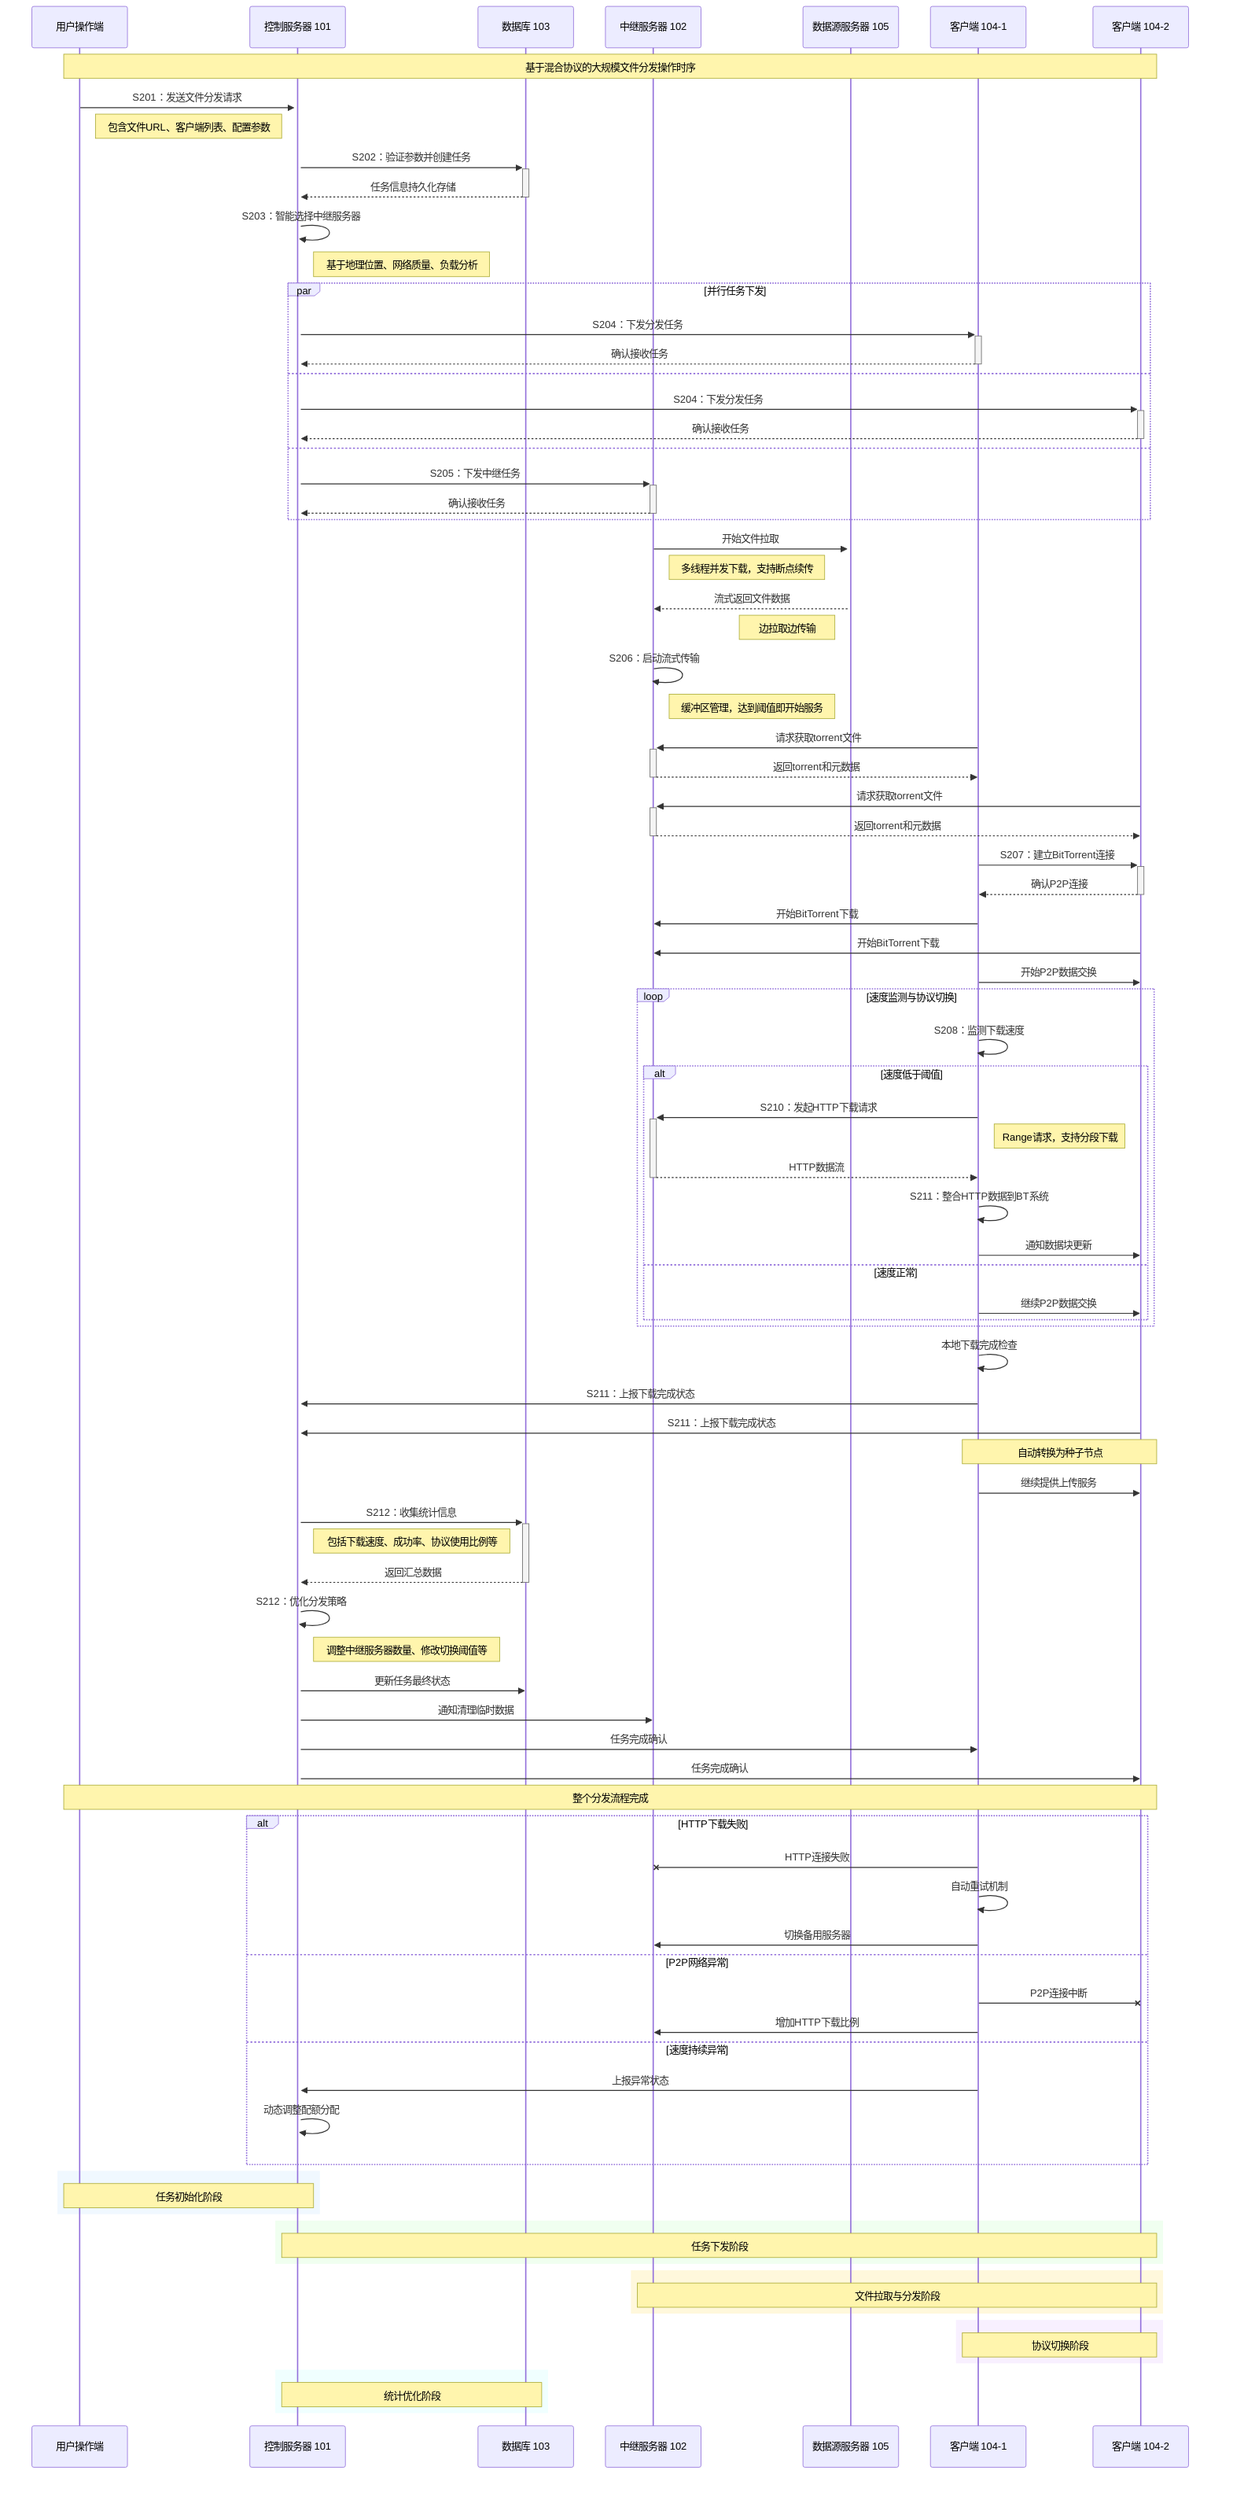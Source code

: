 sequenceDiagram
    participant 用户 as 用户操作端
    participant CS as 控制服务器 101
    participant DB as 数据库 103
    participant RS as 中继服务器 102
    participant DS as 数据源服务器 105
    participant C1 as 客户端 104-1
    participant C2 as 客户端 104-2

    Note over 用户,C2: 基于混合协议的大规模文件分发操作时序

    %% 阶段1：任务初始化
    用户->>+CS: S201：发送文件分发请求
    Note right of 用户: 包含文件URL、客户端列表、配置参数

    CS->>+DB: S202：验证参数并创建任务
    DB-->>-CS: 任务信息持久化存储

    CS->>CS: S203：智能选择中继服务器
    Note right of CS: 基于地理位置、网络质量、负载分析

    %% 阶段2：任务下发
    par 并行任务下发
        CS->>+C1: S204：下发分发任务
        C1-->>-CS: 确认接收任务
    and
        CS->>+C2: S204：下发分发任务
        C2-->>-CS: 确认接收任务
    and
        CS->>+RS: S205：下发中继任务
        RS-->>-CS: 确认接收任务
    end

    %% 阶段3：文件拉取与流式传输
    RS->>+DS: 开始文件拉取
    Note right of RS: 多线程并发下载，支持断点续传

    DS-->>RS: 流式返回文件数据
    Note left of DS: 边拉取边传输

    RS->>RS: S206：启动流式传输
    Note right of RS: 缓冲区管理，达到阈值即开始服务

    %% 阶段4：客户端下载启动
    C1->>+RS: 请求获取torrent文件
    RS-->>-C1: 返回torrent和元数据

    C2->>+RS: 请求获取torrent文件
    RS-->>-C2: 返回torrent和元数据

    %% 阶段5：P2P网络建立
    C1->>+C2: S207：建立BitTorrent连接
    C2-->>-C1: 确认P2P连接

    C1->>RS: 开始BitTorrent下载
    C2->>RS: 开始BitTorrent下载
    C1->>C2: 开始P2P数据交换

    %% 阶段6：协议切换过程
    loop 速度监测与协议切换
        C1->>C1: S208：监测下载速度

        alt 速度低于阈值
            C1->>+RS: S210：发起HTTP下载请求
            Note right of C1: Range请求，支持分段下载

            RS-->>-C1: HTTP数据流
            C1->>C1: S211：整合HTTP数据到BT系统

            C1->>C2: 通知数据块更新
        else 速度正常
            C1->>C2: 继续P2P数据交换
        end
    end

    %% 阶段7：下载完成与种子转换
    C1->>C1: 本地下载完成检查

    C1->>CS: S211：上报下载完成状态
    C2->>CS: S211：上报下载完成状态

    Note over C1,C2: 自动转换为种子节点
    C1->>C2: 继续提供上传服务

    %% 阶段8：统计与优化
    CS->>+DB: S212：收集统计信息
    Note right of CS: 包括下载速度、成功率、协议使用比例等

    DB-->>-CS: 返回汇总数据

    CS->>CS: S212：优化分发策略
    Note right of CS: 调整中继服务器数量、修改切换阈值等

    %% 阶段9：状态同步与清理
    CS->>DB: 更新任务最终状态
    CS->>RS: 通知清理临时数据
    CS->>C1: 任务完成确认
    CS->>C2: 任务完成确认

    Note over 用户,C2: 整个分发流程完成

    %% 异常处理分支
    alt HTTP下载失败
        C1-xRS: HTTP连接失败
        C1->>C1: 自动重试机制
        C1->>RS: 切换备用服务器
    else P2P网络异常
        C1-xC2: P2P连接中断
        C1->>RS: 增加HTTP下载比例
    else 速度持续异常
        C1->>CS: 上报异常状态
        CS->>CS: 动态调整配额分配
    end

    %% 样式定义
    rect rgb(240, 248, 255)
        Note over 用户,CS: 任务初始化阶段
    end

    rect rgb(240, 255, 240)
        Note over CS,C2: 任务下发阶段
    end

    rect rgb(255, 248, 220)
        Note over RS,C2: 文件拉取与分发阶段
    end

    rect rgb(248, 240, 255)
        Note over C1,C2: 协议切换阶段
    end

    rect rgb(240, 255, 255)
        Note over CS,DB: 统计优化阶段
    end